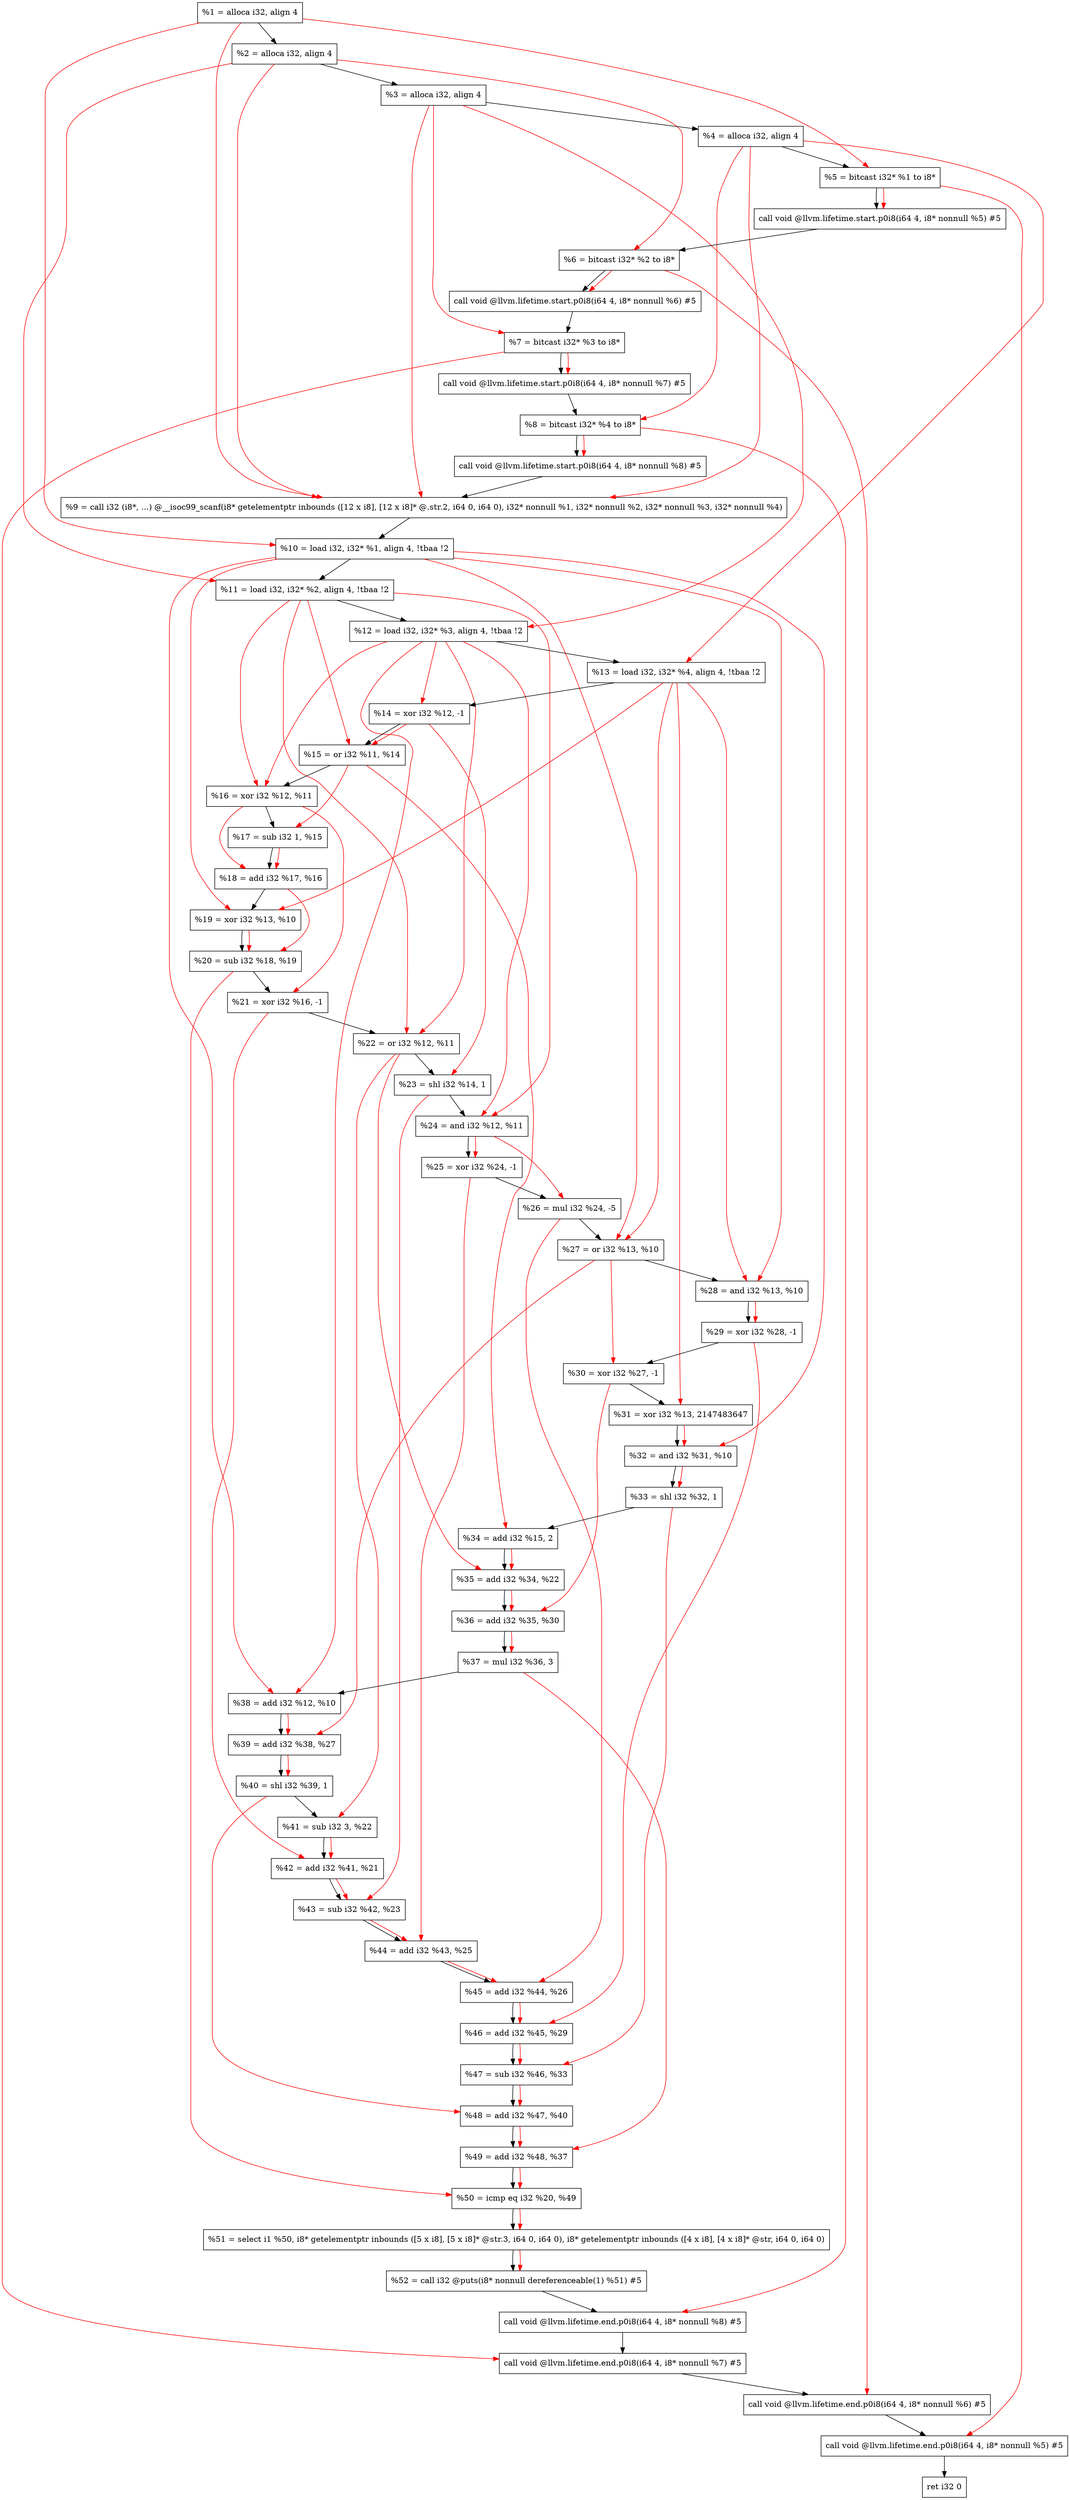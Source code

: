 digraph "DFG for'main' function" {
	Node0x22d4a18[shape=record, label="  %1 = alloca i32, align 4"];
	Node0x22d4a98[shape=record, label="  %2 = alloca i32, align 4"];
	Node0x22d4b28[shape=record, label="  %3 = alloca i32, align 4"];
	Node0x22d4b88[shape=record, label="  %4 = alloca i32, align 4"];
	Node0x22d4c38[shape=record, label="  %5 = bitcast i32* %1 to i8*"];
	Node0x22d5068[shape=record, label="  call void @llvm.lifetime.start.p0i8(i64 4, i8* nonnull %5) #5"];
	Node0x22d5148[shape=record, label="  %6 = bitcast i32* %2 to i8*"];
	Node0x22d5248[shape=record, label="  call void @llvm.lifetime.start.p0i8(i64 4, i8* nonnull %6) #5"];
	Node0x22d5308[shape=record, label="  %7 = bitcast i32* %3 to i8*"];
	Node0x22d53b8[shape=record, label="  call void @llvm.lifetime.start.p0i8(i64 4, i8* nonnull %7) #5"];
	Node0x22d5478[shape=record, label="  %8 = bitcast i32* %4 to i8*"];
	Node0x22d5528[shape=record, label="  call void @llvm.lifetime.start.p0i8(i64 4, i8* nonnull %8) #5"];
	Node0x22cfac0[shape=record, label="  %9 = call i32 (i8*, ...) @__isoc99_scanf(i8* getelementptr inbounds ([12 x i8], [12 x i8]* @.str.2, i64 0, i64 0), i32* nonnull %1, i32* nonnull %2, i32* nonnull %3, i32* nonnull %4)"];
	Node0x22d5728[shape=record, label="  %10 = load i32, i32* %1, align 4, !tbaa !2"];
	Node0x22d6698[shape=record, label="  %11 = load i32, i32* %2, align 4, !tbaa !2"];
	Node0x22d6d08[shape=record, label="  %12 = load i32, i32* %3, align 4, !tbaa !2"];
	Node0x22d6d68[shape=record, label="  %13 = load i32, i32* %4, align 4, !tbaa !2"];
	Node0x22d6de0[shape=record, label="  %14 = xor i32 %12, -1"];
	Node0x22d6e50[shape=record, label="  %15 = or i32 %11, %14"];
	Node0x22d6ec0[shape=record, label="  %16 = xor i32 %12, %11"];
	Node0x22d6f30[shape=record, label="  %17 = sub i32 1, %15"];
	Node0x22d6fa0[shape=record, label="  %18 = add i32 %17, %16"];
	Node0x22d7010[shape=record, label="  %19 = xor i32 %13, %10"];
	Node0x22d7080[shape=record, label="  %20 = sub i32 %18, %19"];
	Node0x22d70f0[shape=record, label="  %21 = xor i32 %16, -1"];
	Node0x22d7160[shape=record, label="  %22 = or i32 %12, %11"];
	Node0x22d71d0[shape=record, label="  %23 = shl i32 %14, 1"];
	Node0x22d7240[shape=record, label="  %24 = and i32 %12, %11"];
	Node0x22d72b0[shape=record, label="  %25 = xor i32 %24, -1"];
	Node0x22d7320[shape=record, label="  %26 = mul i32 %24, -5"];
	Node0x22d7390[shape=record, label="  %27 = or i32 %13, %10"];
	Node0x22d7400[shape=record, label="  %28 = and i32 %13, %10"];
	Node0x22d7470[shape=record, label="  %29 = xor i32 %28, -1"];
	Node0x22d74e0[shape=record, label="  %30 = xor i32 %27, -1"];
	Node0x22d7550[shape=record, label="  %31 = xor i32 %13, 2147483647"];
	Node0x22d75c0[shape=record, label="  %32 = and i32 %31, %10"];
	Node0x22d7630[shape=record, label="  %33 = shl i32 %32, 1"];
	Node0x22d76a0[shape=record, label="  %34 = add i32 %15, 2"];
	Node0x22d7710[shape=record, label="  %35 = add i32 %34, %22"];
	Node0x22d7780[shape=record, label="  %36 = add i32 %35, %30"];
	Node0x22d77f0[shape=record, label="  %37 = mul i32 %36, 3"];
	Node0x22d7860[shape=record, label="  %38 = add i32 %12, %10"];
	Node0x22d78d0[shape=record, label="  %39 = add i32 %38, %27"];
	Node0x22d7940[shape=record, label="  %40 = shl i32 %39, 1"];
	Node0x22d79b0[shape=record, label="  %41 = sub i32 3, %22"];
	Node0x22d7a20[shape=record, label="  %42 = add i32 %41, %21"];
	Node0x22d7a90[shape=record, label="  %43 = sub i32 %42, %23"];
	Node0x22d7b00[shape=record, label="  %44 = add i32 %43, %25"];
	Node0x22d7b70[shape=record, label="  %45 = add i32 %44, %26"];
	Node0x22d7be0[shape=record, label="  %46 = add i32 %45, %29"];
	Node0x22d7c50[shape=record, label="  %47 = sub i32 %46, %33"];
	Node0x22d7cc0[shape=record, label="  %48 = add i32 %47, %40"];
	Node0x22d7d30[shape=record, label="  %49 = add i32 %48, %37"];
	Node0x22d7da0[shape=record, label="  %50 = icmp eq i32 %20, %49"];
	Node0x22748b8[shape=record, label="  %51 = select i1 %50, i8* getelementptr inbounds ([5 x i8], [5 x i8]* @str.3, i64 0, i64 0), i8* getelementptr inbounds ([4 x i8], [4 x i8]* @str, i64 0, i64 0)"];
	Node0x22d7e30[shape=record, label="  %52 = call i32 @puts(i8* nonnull dereferenceable(1) %51) #5"];
	Node0x22d80d8[shape=record, label="  call void @llvm.lifetime.end.p0i8(i64 4, i8* nonnull %8) #5"];
	Node0x22d8238[shape=record, label="  call void @llvm.lifetime.end.p0i8(i64 4, i8* nonnull %7) #5"];
	Node0x22d8348[shape=record, label="  call void @llvm.lifetime.end.p0i8(i64 4, i8* nonnull %6) #5"];
	Node0x22d8458[shape=record, label="  call void @llvm.lifetime.end.p0i8(i64 4, i8* nonnull %5) #5"];
	Node0x22d8518[shape=record, label="  ret i32 0"];
	Node0x22d4a18 -> Node0x22d4a98;
	Node0x22d4a98 -> Node0x22d4b28;
	Node0x22d4b28 -> Node0x22d4b88;
	Node0x22d4b88 -> Node0x22d4c38;
	Node0x22d4c38 -> Node0x22d5068;
	Node0x22d5068 -> Node0x22d5148;
	Node0x22d5148 -> Node0x22d5248;
	Node0x22d5248 -> Node0x22d5308;
	Node0x22d5308 -> Node0x22d53b8;
	Node0x22d53b8 -> Node0x22d5478;
	Node0x22d5478 -> Node0x22d5528;
	Node0x22d5528 -> Node0x22cfac0;
	Node0x22cfac0 -> Node0x22d5728;
	Node0x22d5728 -> Node0x22d6698;
	Node0x22d6698 -> Node0x22d6d08;
	Node0x22d6d08 -> Node0x22d6d68;
	Node0x22d6d68 -> Node0x22d6de0;
	Node0x22d6de0 -> Node0x22d6e50;
	Node0x22d6e50 -> Node0x22d6ec0;
	Node0x22d6ec0 -> Node0x22d6f30;
	Node0x22d6f30 -> Node0x22d6fa0;
	Node0x22d6fa0 -> Node0x22d7010;
	Node0x22d7010 -> Node0x22d7080;
	Node0x22d7080 -> Node0x22d70f0;
	Node0x22d70f0 -> Node0x22d7160;
	Node0x22d7160 -> Node0x22d71d0;
	Node0x22d71d0 -> Node0x22d7240;
	Node0x22d7240 -> Node0x22d72b0;
	Node0x22d72b0 -> Node0x22d7320;
	Node0x22d7320 -> Node0x22d7390;
	Node0x22d7390 -> Node0x22d7400;
	Node0x22d7400 -> Node0x22d7470;
	Node0x22d7470 -> Node0x22d74e0;
	Node0x22d74e0 -> Node0x22d7550;
	Node0x22d7550 -> Node0x22d75c0;
	Node0x22d75c0 -> Node0x22d7630;
	Node0x22d7630 -> Node0x22d76a0;
	Node0x22d76a0 -> Node0x22d7710;
	Node0x22d7710 -> Node0x22d7780;
	Node0x22d7780 -> Node0x22d77f0;
	Node0x22d77f0 -> Node0x22d7860;
	Node0x22d7860 -> Node0x22d78d0;
	Node0x22d78d0 -> Node0x22d7940;
	Node0x22d7940 -> Node0x22d79b0;
	Node0x22d79b0 -> Node0x22d7a20;
	Node0x22d7a20 -> Node0x22d7a90;
	Node0x22d7a90 -> Node0x22d7b00;
	Node0x22d7b00 -> Node0x22d7b70;
	Node0x22d7b70 -> Node0x22d7be0;
	Node0x22d7be0 -> Node0x22d7c50;
	Node0x22d7c50 -> Node0x22d7cc0;
	Node0x22d7cc0 -> Node0x22d7d30;
	Node0x22d7d30 -> Node0x22d7da0;
	Node0x22d7da0 -> Node0x22748b8;
	Node0x22748b8 -> Node0x22d7e30;
	Node0x22d7e30 -> Node0x22d80d8;
	Node0x22d80d8 -> Node0x22d8238;
	Node0x22d8238 -> Node0x22d8348;
	Node0x22d8348 -> Node0x22d8458;
	Node0x22d8458 -> Node0x22d8518;
edge [color=red]
	Node0x22d4a18 -> Node0x22d4c38;
	Node0x22d4c38 -> Node0x22d5068;
	Node0x22d4a98 -> Node0x22d5148;
	Node0x22d5148 -> Node0x22d5248;
	Node0x22d4b28 -> Node0x22d5308;
	Node0x22d5308 -> Node0x22d53b8;
	Node0x22d4b88 -> Node0x22d5478;
	Node0x22d5478 -> Node0x22d5528;
	Node0x22d4a18 -> Node0x22cfac0;
	Node0x22d4a98 -> Node0x22cfac0;
	Node0x22d4b28 -> Node0x22cfac0;
	Node0x22d4b88 -> Node0x22cfac0;
	Node0x22d4a18 -> Node0x22d5728;
	Node0x22d4a98 -> Node0x22d6698;
	Node0x22d4b28 -> Node0x22d6d08;
	Node0x22d4b88 -> Node0x22d6d68;
	Node0x22d6d08 -> Node0x22d6de0;
	Node0x22d6698 -> Node0x22d6e50;
	Node0x22d6de0 -> Node0x22d6e50;
	Node0x22d6d08 -> Node0x22d6ec0;
	Node0x22d6698 -> Node0x22d6ec0;
	Node0x22d6e50 -> Node0x22d6f30;
	Node0x22d6f30 -> Node0x22d6fa0;
	Node0x22d6ec0 -> Node0x22d6fa0;
	Node0x22d6d68 -> Node0x22d7010;
	Node0x22d5728 -> Node0x22d7010;
	Node0x22d6fa0 -> Node0x22d7080;
	Node0x22d7010 -> Node0x22d7080;
	Node0x22d6ec0 -> Node0x22d70f0;
	Node0x22d6d08 -> Node0x22d7160;
	Node0x22d6698 -> Node0x22d7160;
	Node0x22d6de0 -> Node0x22d71d0;
	Node0x22d6d08 -> Node0x22d7240;
	Node0x22d6698 -> Node0x22d7240;
	Node0x22d7240 -> Node0x22d72b0;
	Node0x22d7240 -> Node0x22d7320;
	Node0x22d6d68 -> Node0x22d7390;
	Node0x22d5728 -> Node0x22d7390;
	Node0x22d6d68 -> Node0x22d7400;
	Node0x22d5728 -> Node0x22d7400;
	Node0x22d7400 -> Node0x22d7470;
	Node0x22d7390 -> Node0x22d74e0;
	Node0x22d6d68 -> Node0x22d7550;
	Node0x22d7550 -> Node0x22d75c0;
	Node0x22d5728 -> Node0x22d75c0;
	Node0x22d75c0 -> Node0x22d7630;
	Node0x22d6e50 -> Node0x22d76a0;
	Node0x22d76a0 -> Node0x22d7710;
	Node0x22d7160 -> Node0x22d7710;
	Node0x22d7710 -> Node0x22d7780;
	Node0x22d74e0 -> Node0x22d7780;
	Node0x22d7780 -> Node0x22d77f0;
	Node0x22d6d08 -> Node0x22d7860;
	Node0x22d5728 -> Node0x22d7860;
	Node0x22d7860 -> Node0x22d78d0;
	Node0x22d7390 -> Node0x22d78d0;
	Node0x22d78d0 -> Node0x22d7940;
	Node0x22d7160 -> Node0x22d79b0;
	Node0x22d79b0 -> Node0x22d7a20;
	Node0x22d70f0 -> Node0x22d7a20;
	Node0x22d7a20 -> Node0x22d7a90;
	Node0x22d71d0 -> Node0x22d7a90;
	Node0x22d7a90 -> Node0x22d7b00;
	Node0x22d72b0 -> Node0x22d7b00;
	Node0x22d7b00 -> Node0x22d7b70;
	Node0x22d7320 -> Node0x22d7b70;
	Node0x22d7b70 -> Node0x22d7be0;
	Node0x22d7470 -> Node0x22d7be0;
	Node0x22d7be0 -> Node0x22d7c50;
	Node0x22d7630 -> Node0x22d7c50;
	Node0x22d7c50 -> Node0x22d7cc0;
	Node0x22d7940 -> Node0x22d7cc0;
	Node0x22d7cc0 -> Node0x22d7d30;
	Node0x22d77f0 -> Node0x22d7d30;
	Node0x22d7080 -> Node0x22d7da0;
	Node0x22d7d30 -> Node0x22d7da0;
	Node0x22d7da0 -> Node0x22748b8;
	Node0x22748b8 -> Node0x22d7e30;
	Node0x22d5478 -> Node0x22d80d8;
	Node0x22d5308 -> Node0x22d8238;
	Node0x22d5148 -> Node0x22d8348;
	Node0x22d4c38 -> Node0x22d8458;
}
